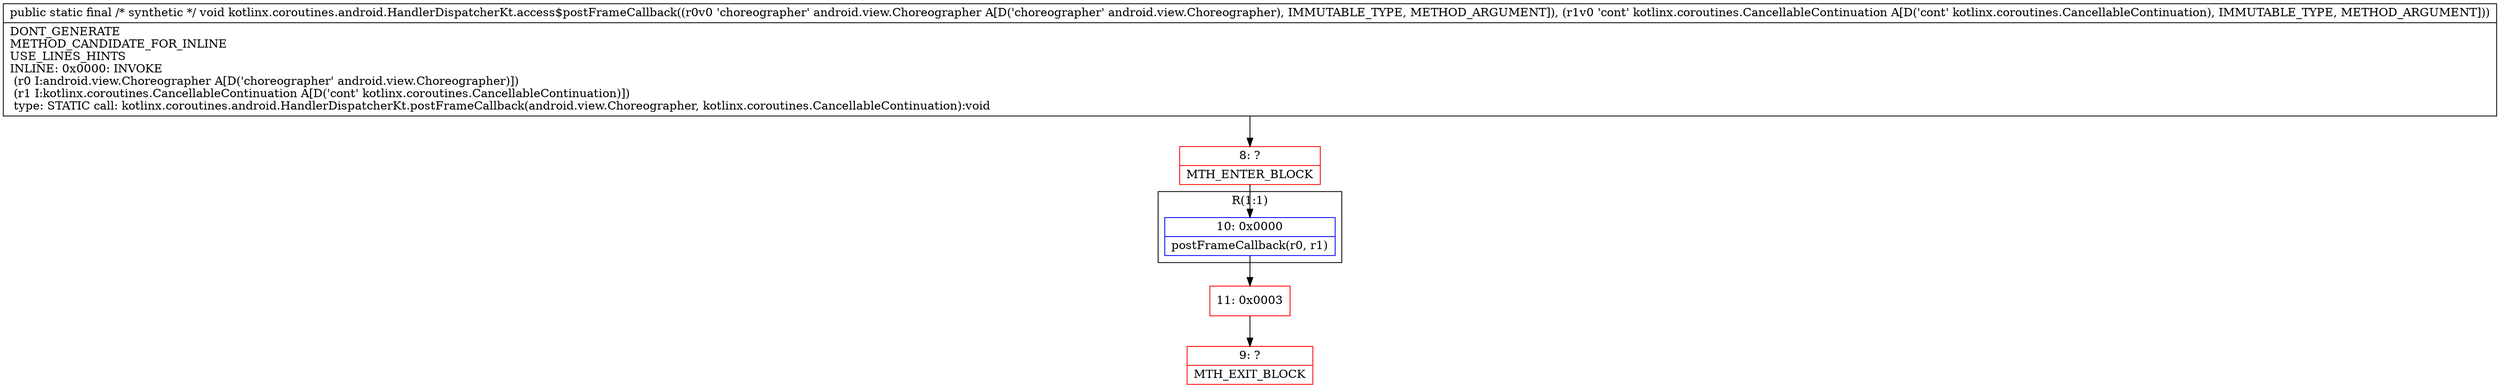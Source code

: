 digraph "CFG forkotlinx.coroutines.android.HandlerDispatcherKt.access$postFrameCallback(Landroid\/view\/Choreographer;Lkotlinx\/coroutines\/CancellableContinuation;)V" {
subgraph cluster_Region_1097365868 {
label = "R(1:1)";
node [shape=record,color=blue];
Node_10 [shape=record,label="{10\:\ 0x0000|postFrameCallback(r0, r1)\l}"];
}
Node_8 [shape=record,color=red,label="{8\:\ ?|MTH_ENTER_BLOCK\l}"];
Node_11 [shape=record,color=red,label="{11\:\ 0x0003}"];
Node_9 [shape=record,color=red,label="{9\:\ ?|MTH_EXIT_BLOCK\l}"];
MethodNode[shape=record,label="{public static final \/* synthetic *\/ void kotlinx.coroutines.android.HandlerDispatcherKt.access$postFrameCallback((r0v0 'choreographer' android.view.Choreographer A[D('choreographer' android.view.Choreographer), IMMUTABLE_TYPE, METHOD_ARGUMENT]), (r1v0 'cont' kotlinx.coroutines.CancellableContinuation A[D('cont' kotlinx.coroutines.CancellableContinuation), IMMUTABLE_TYPE, METHOD_ARGUMENT]))  | DONT_GENERATE\lMETHOD_CANDIDATE_FOR_INLINE\lUSE_LINES_HINTS\lINLINE: 0x0000: INVOKE  \l  (r0 I:android.view.Choreographer A[D('choreographer' android.view.Choreographer)])\l  (r1 I:kotlinx.coroutines.CancellableContinuation A[D('cont' kotlinx.coroutines.CancellableContinuation)])\l type: STATIC call: kotlinx.coroutines.android.HandlerDispatcherKt.postFrameCallback(android.view.Choreographer, kotlinx.coroutines.CancellableContinuation):void\l}"];
MethodNode -> Node_8;Node_10 -> Node_11;
Node_8 -> Node_10;
Node_11 -> Node_9;
}

